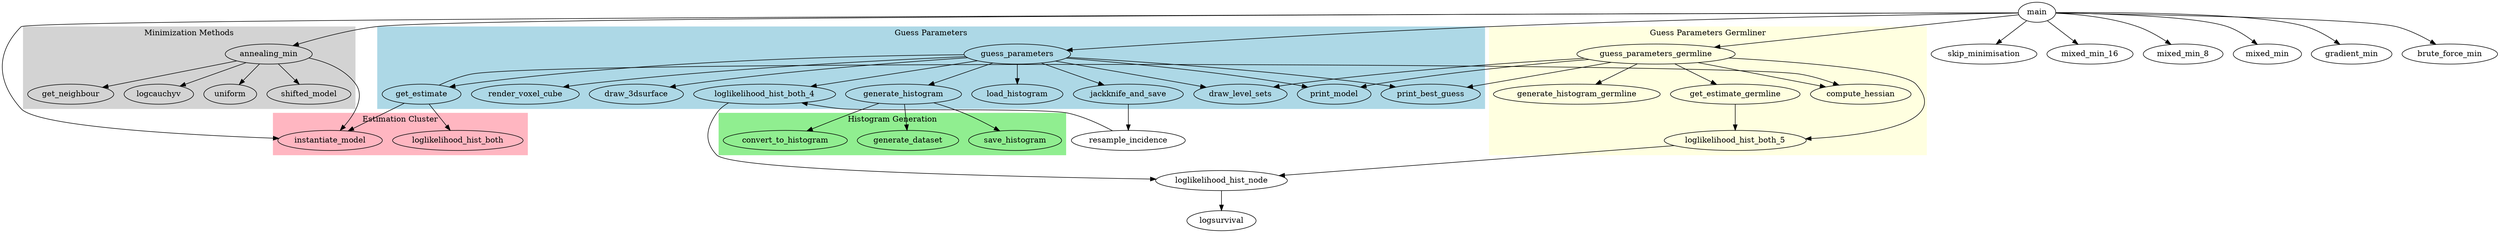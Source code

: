 digraph function_call_graph {
    // Main function
    main -> guess_parameters;
    main -> guess_parameters_germline;
    main -> skip_minimisation;
    main -> mixed_min_16;
    main -> mixed_min_8;
    main -> mixed_min;
    main -> gradient_min;
    main -> brute_force_min;
    main -> annealing_min;
    main -> instantiate_model;

    // Cluster for guess_parameters
    subgraph cluster_guess_parameters {
        label = "Guess Parameters";
        color = lightblue;
        style = filled;

        guess_parameters -> generate_histogram;
        guess_parameters -> get_estimate;
        guess_parameters -> print_best_guess;
        guess_parameters -> render_voxel_cube;
        guess_parameters -> draw_3dsurface;
        guess_parameters -> draw_level_sets;
        guess_parameters -> jackknife_and_save;
        guess_parameters -> load_histogram;
        guess_parameters -> print_model;
        guess_parameters -> loglikelihood_hist_both_4;
    }

    // Cluster for guess_parameters_germline
    subgraph cluster_guess_parameters_germline {
        label = "Guess Parameters Germliner";
        color = lightyellow;
        style = filled;

        guess_parameters_germline -> generate_histogram_germline;
        guess_parameters_germline -> get_estimate_germline;
        guess_parameters_germline -> print_best_guess;
        guess_parameters_germline -> draw_level_sets;
        guess_parameters_germline -> print_model;
        guess_parameters_germline -> compute_hessian;
        guess_parameters_germline -> loglikelihood_hist_both_5;
    }

    // Cluster for generate_histogram
    subgraph cluster_generate_histogram {
        label = "Histogram Generation";
        color = lightgreen;
        style = filled;

        generate_histogram -> save_histogram;
        generate_histogram -> generate_dataset;
        generate_histogram -> convert_to_histogram;
    }

    // Cluster for get_estimate
    subgraph cluster_get_estimate {
        label = "Estimation Cluster";
        color = lightpink;
        style = filled;

        get_estimate -> compute_hessian;
        get_estimate -> instantiate_model;
        get_estimate -> loglikelihood_hist_both;
    }

    // Cluster for annealing_min
    subgraph cluster_minimization {
        label = "Minimization Methods";
        color = lightgray;
        style = filled;

        annealing_min -> get_neighbour;
        annealing_min -> logcauchyv;
        annealing_min -> instantiate_model;
        annealing_min -> uniform;
        annealing_min -> shifted_model;
    }

    // individual connections
    loglikelihood_hist_both_4 -> loglikelihood_hist_node;
    loglikelihood_hist_both_5 -> loglikelihood_hist_node;
    loglikelihood_hist_node -> logsurvival;
    jackknife_and_save      -> resample_incidence;
    resample_incidence      -> loglikelihood_hist_both_4;
    get_estimate_germline   -> loglikelihood_hist_both_5
}

